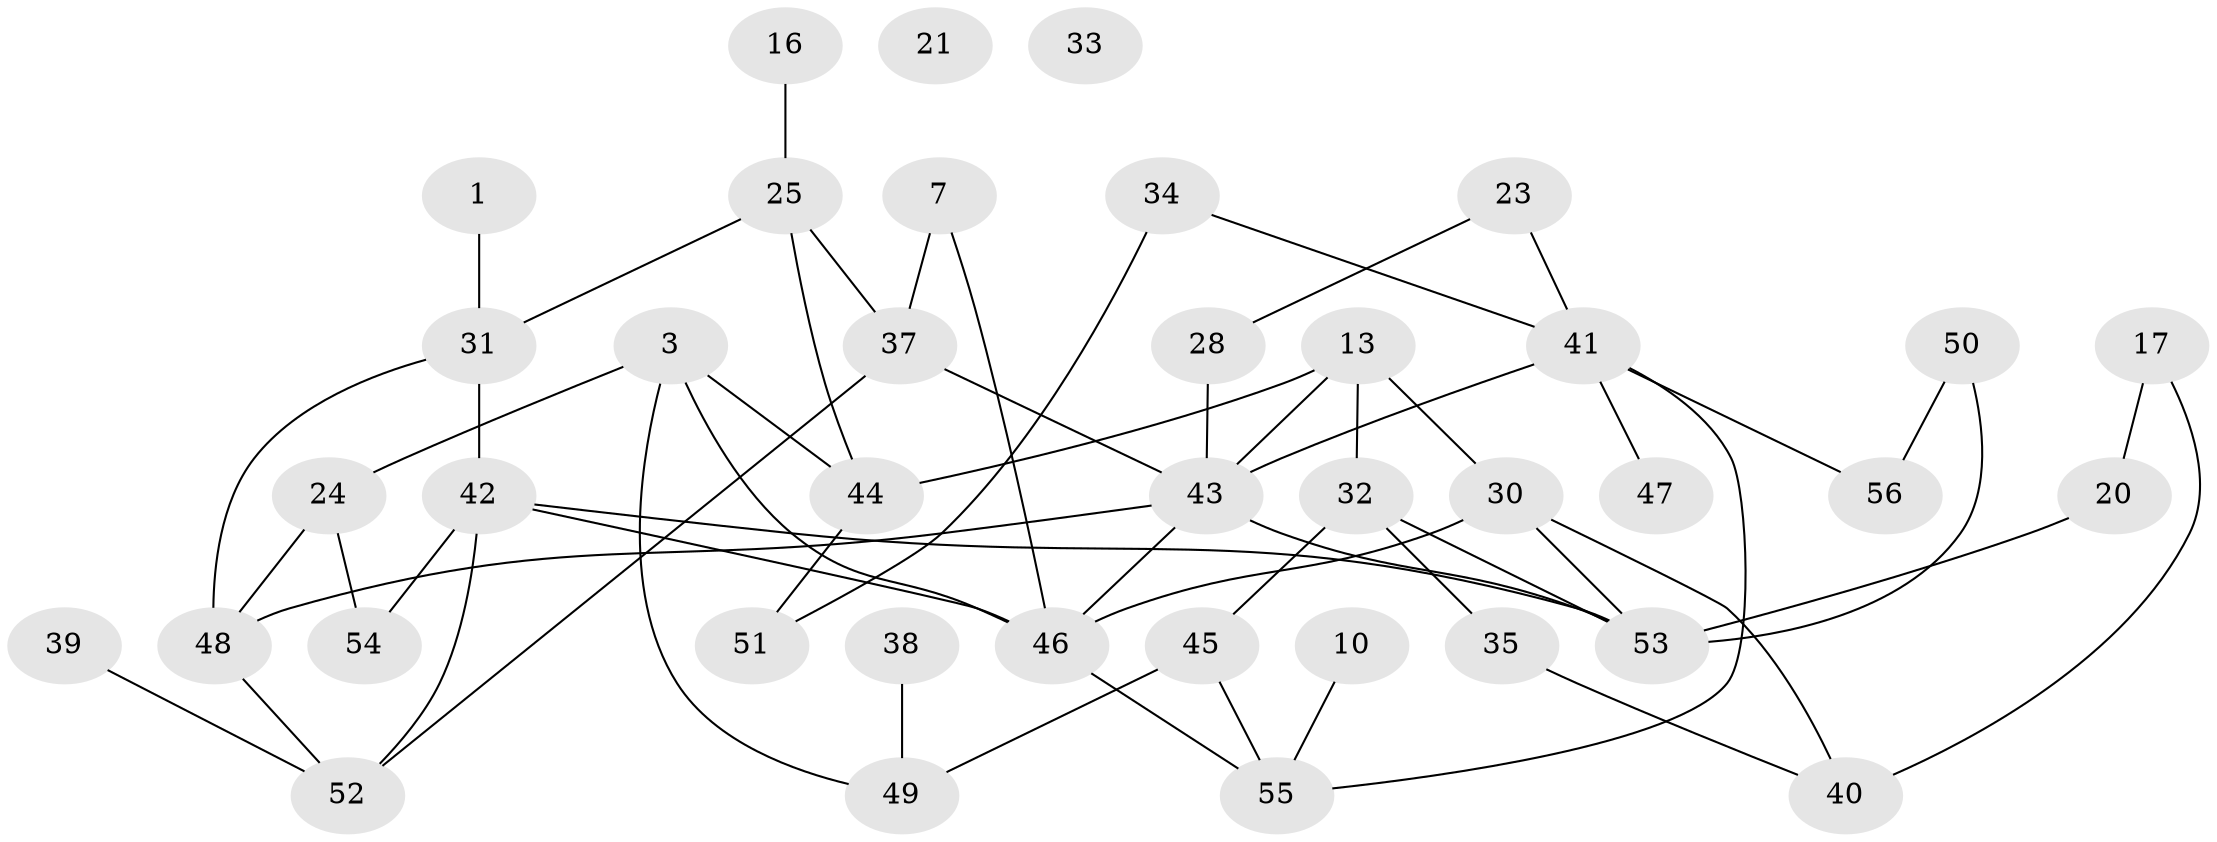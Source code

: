 // original degree distribution, {1: 0.125, 2: 0.25, 5: 0.10714285714285714, 3: 0.25, 4: 0.17857142857142858, 0: 0.03571428571428571, 7: 0.017857142857142856, 6: 0.03571428571428571}
// Generated by graph-tools (version 1.1) at 2025/43/03/04/25 21:43:36]
// undirected, 39 vertices, 57 edges
graph export_dot {
graph [start="1"]
  node [color=gray90,style=filled];
  1;
  3;
  7;
  10;
  13;
  16;
  17 [super="+12"];
  20;
  21;
  23;
  24 [super="+6"];
  25 [super="+14"];
  28;
  30;
  31;
  32;
  33;
  34;
  35;
  37;
  38;
  39;
  40 [super="+19+36"];
  41 [super="+8+11"];
  42;
  43 [super="+29"];
  44 [super="+22"];
  45;
  46 [super="+15"];
  47;
  48;
  49 [super="+5"];
  50;
  51;
  52;
  53 [super="+4+26"];
  54;
  55;
  56;
  1 -- 31;
  3 -- 44 [weight=2];
  3 -- 46;
  3 -- 49;
  3 -- 24;
  7 -- 37;
  7 -- 46;
  10 -- 55;
  13 -- 30;
  13 -- 32;
  13 -- 43;
  13 -- 44;
  16 -- 25;
  17 -- 40;
  17 -- 20;
  20 -- 53;
  23 -- 28;
  23 -- 41;
  24 -- 48;
  24 -- 54;
  25 -- 31;
  25 -- 44;
  25 -- 37;
  28 -- 43;
  30 -- 40 [weight=3];
  30 -- 46;
  30 -- 53 [weight=2];
  31 -- 42;
  31 -- 48;
  32 -- 35;
  32 -- 45;
  32 -- 53 [weight=3];
  34 -- 51;
  34 -- 41;
  35 -- 40;
  37 -- 52;
  37 -- 43;
  38 -- 49;
  39 -- 52;
  41 -- 47;
  41 -- 55;
  41 -- 56;
  41 -- 43;
  42 -- 46 [weight=2];
  42 -- 52;
  42 -- 54;
  42 -- 53;
  43 -- 48;
  43 -- 53 [weight=3];
  43 -- 46;
  44 -- 51;
  45 -- 55;
  45 -- 49;
  46 -- 55;
  48 -- 52;
  50 -- 56;
  50 -- 53;
}
